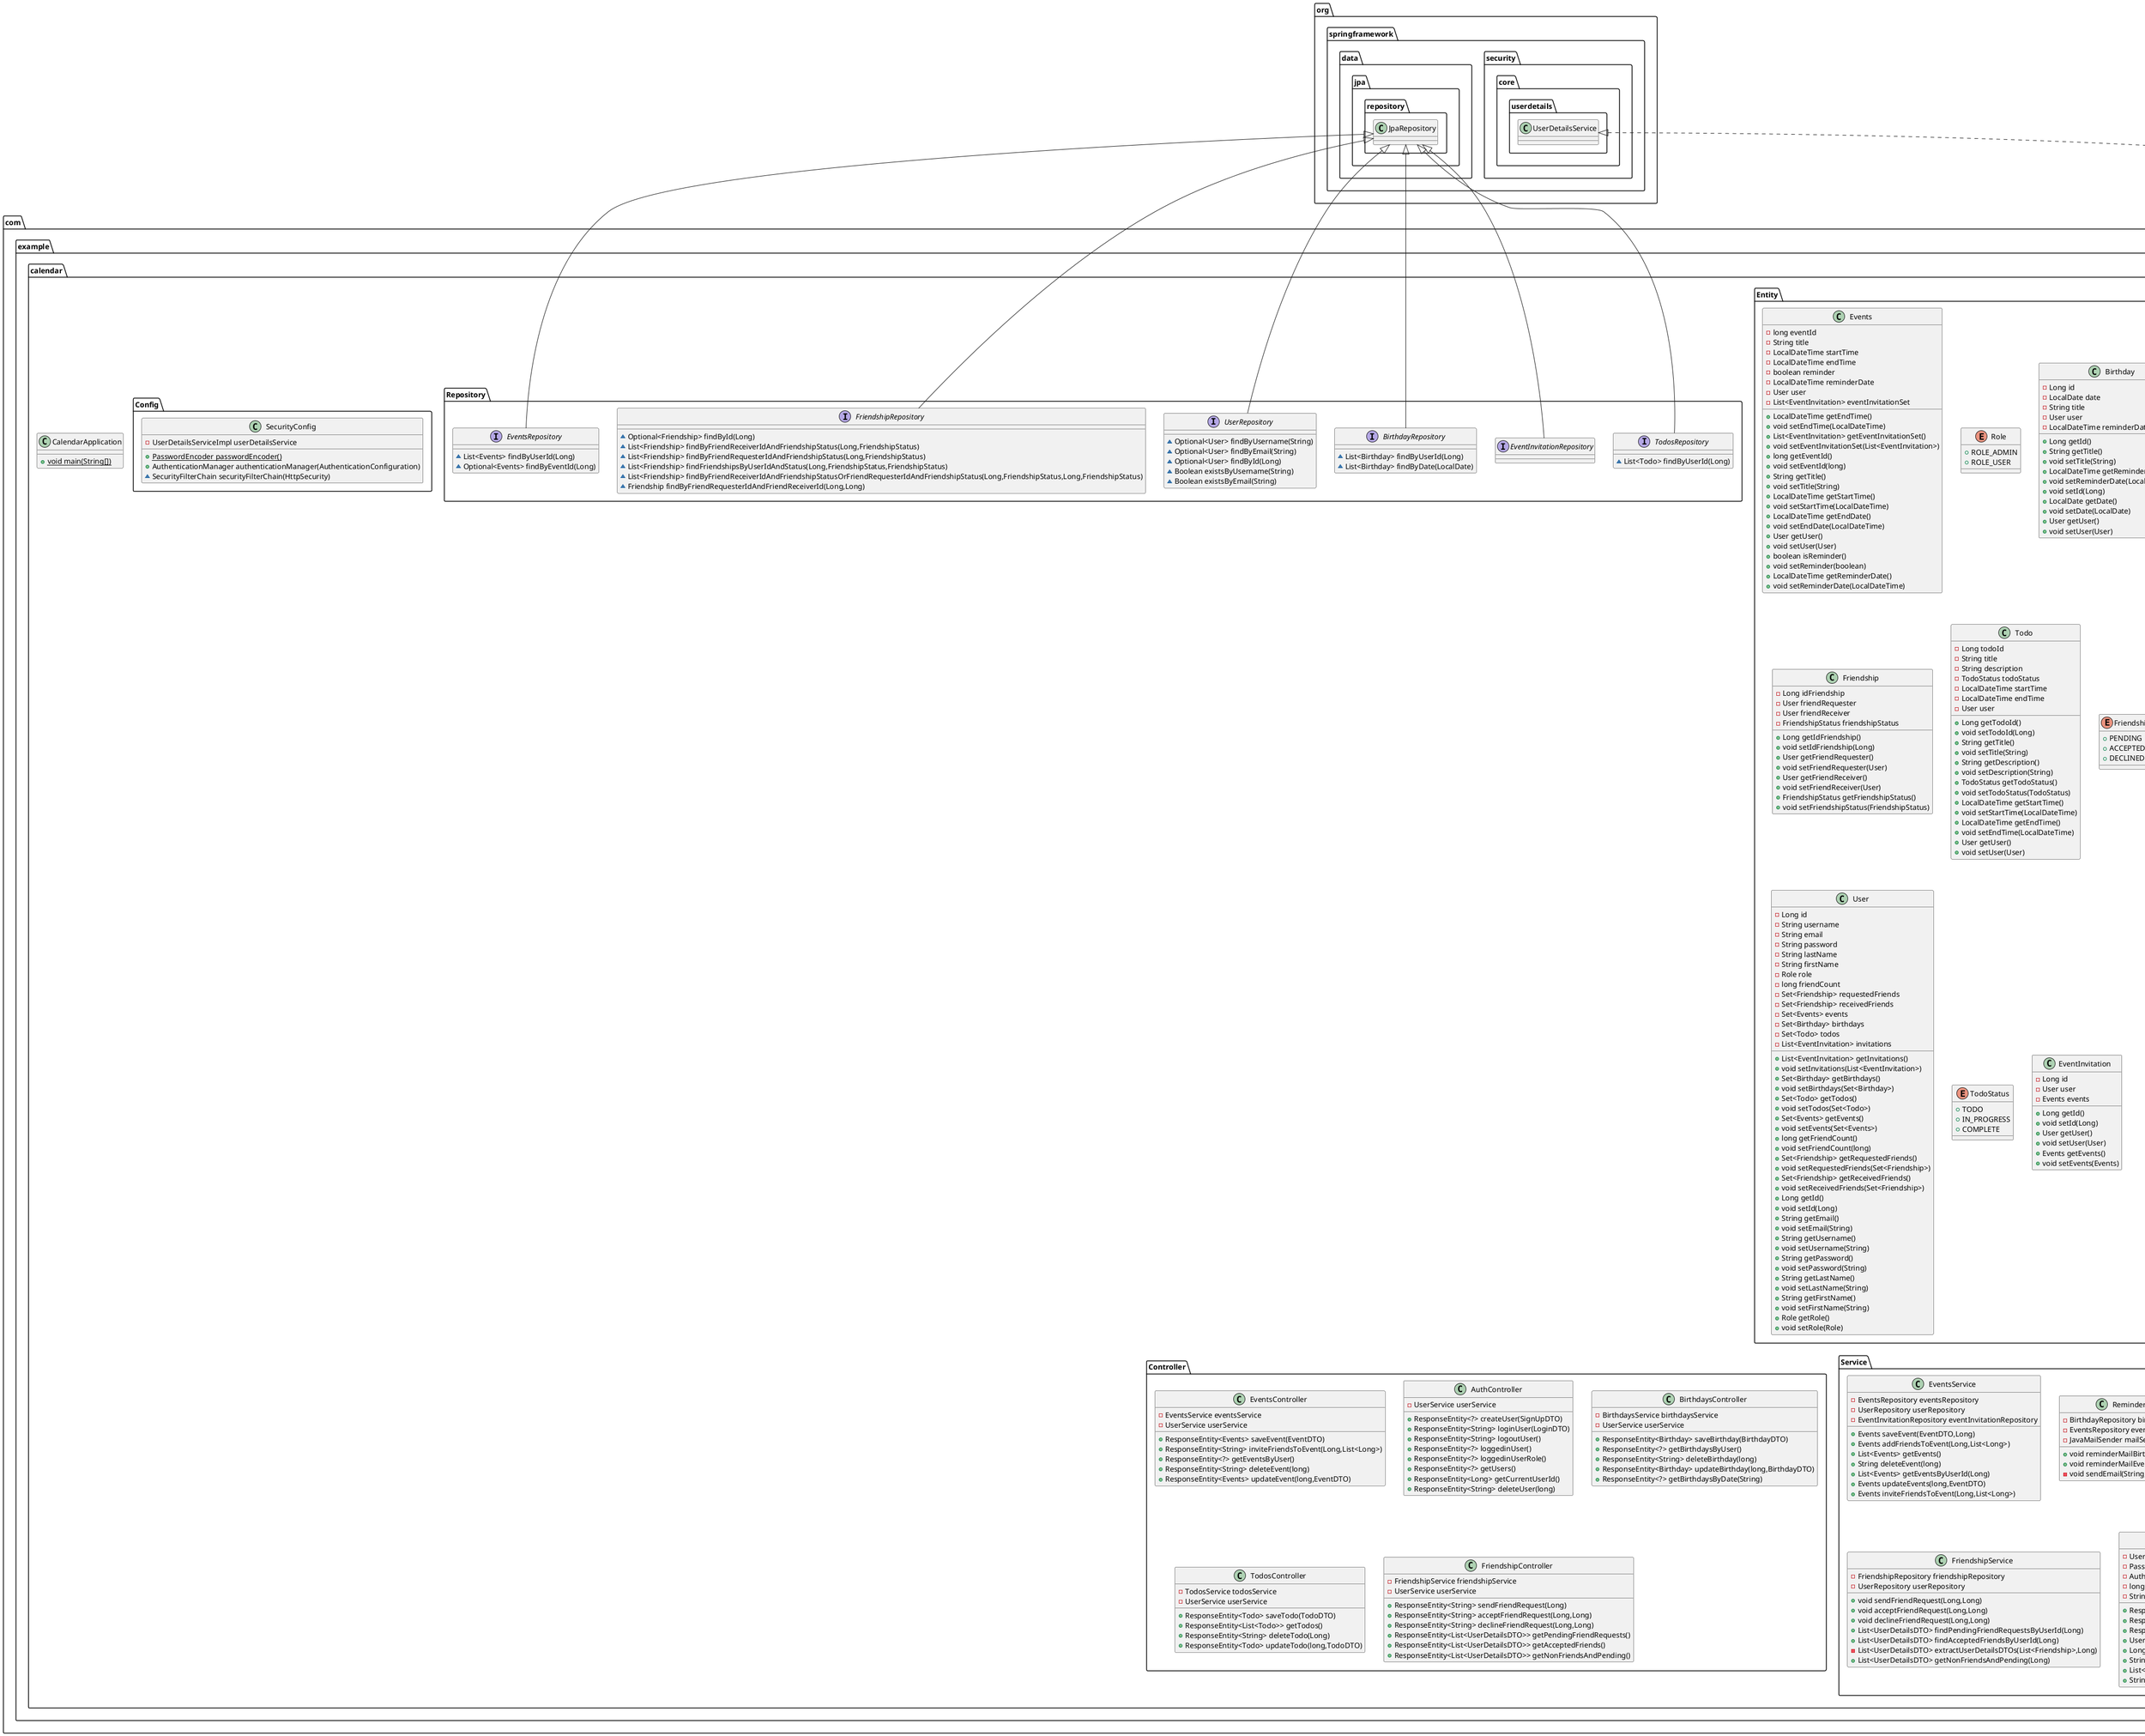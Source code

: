 @startuml
class com.example.calendar.DTO.TodoOutDto {
- String title
- String description
- String todoStatus
- String startTime
- String endTime
- long id
}

class com.example.calendar.Entity.Events {
- long eventId
- String title
- LocalDateTime startTime
- LocalDateTime endTime
- boolean reminder
- LocalDateTime reminderDate
- User user
- List<EventInvitation> eventInvitationSet
+ LocalDateTime getEndTime()
+ void setEndTime(LocalDateTime)
+ List<EventInvitation> getEventInvitationSet()
+ void setEventInvitationSet(List<EventInvitation>)
+ long getEventId()
+ void setEventId(long)
+ String getTitle()
+ void setTitle(String)
+ LocalDateTime getStartTime()
+ void setStartTime(LocalDateTime)
+ LocalDateTime getEndDate()
+ void setEndDate(LocalDateTime)
+ User getUser()
+ void setUser(User)
+ boolean isReminder()
+ void setReminder(boolean)
+ LocalDateTime getReminderDate()
+ void setReminderDate(LocalDateTime)
}


enum com.example.calendar.Entity.Role {
+  ROLE_ADMIN
+  ROLE_USER
}

interface com.example.calendar.Repository.TodosRepository {
~ List<Todo> findByUserId(Long)
}

interface com.example.calendar.Repository.EventInvitationRepository {
}
class com.example.calendar.DTO.EventDTO {
- String title
- String startTime
- String endTime
- boolean reminder
- String reminderDate
}

class com.example.calendar.Service.EventsService {
- EventsRepository eventsRepository
- UserRepository userRepository
- EventInvitationRepository eventInvitationRepository
+ Events saveEvent(EventDTO,Long)
+ Events addFriendsToEvent(Long,List<Long>)
+ List<Events> getEvents()
+ String deleteEvent(long)
+ List<Events> getEventsByUserId(Long)
+ Events updateEvents(long,EventDTO)
+ Events inviteFriendsToEvent(Long,List<Long>)
}


class com.example.calendar.Service.ReminderService {
- BirthdayRepository birthdayRepository
- EventsRepository eventsRepository
- JavaMailSender mailSender
+ void reminderMailBirthday()
+ void reminderMailEvent()
- void sendEmail(String,String,String)
}


class com.example.calendar.Controller.EventsController {
- EventsService eventsService
- UserService userService
+ ResponseEntity<Events> saveEvent(EventDTO)
+ ResponseEntity<String> inviteFriendsToEvent(Long,List<Long>)
+ ResponseEntity<?> getEventsByUser()
+ ResponseEntity<String> deleteEvent(long)
+ ResponseEntity<Events> updateEvent(long,EventDTO)
}


class com.example.calendar.Entity.Birthday {
- Long id
- LocalDate date
- String title
- User user
- LocalDateTime reminderDate
+ Long getId()
+ String getTitle()
+ void setTitle(String)
+ LocalDateTime getReminderDate()
+ void setReminderDate(LocalDateTime)
+ void setId(Long)
+ LocalDate getDate()
+ void setDate(LocalDate)
+ User getUser()
+ void setUser(User)
}


interface com.example.calendar.Repository.BirthdayRepository {
~ List<Birthday> findByUserId(Long)
~ List<Birthday> findByDate(LocalDate)
}

class com.example.calendar.DTO.LoginDTO {
- String username
- String password
}

class com.example.calendar.Entity.Friendship {
- Long idFriendship
- User friendRequester
- User friendReceiver
- FriendshipStatus friendshipStatus
+ Long getIdFriendship()
+ void setIdFriendship(Long)
+ User getFriendRequester()
+ void setFriendRequester(User)
+ User getFriendReceiver()
+ void setFriendReceiver(User)
+ FriendshipStatus getFriendshipStatus()
+ void setFriendshipStatus(FriendshipStatus)
}


class com.example.calendar.Controller.AuthController {
- UserService userService
+ ResponseEntity<?> createUser(SignUpDTO)
+ ResponseEntity<String> loginUser(LoginDTO)
+ ResponseEntity<String> logoutUser()
+ ResponseEntity<?> loggedinUser()
+ ResponseEntity<?> loggedinUserRole()
+ ResponseEntity<?> getUsers()
+ ResponseEntity<Long> getCurrentUserId()
+ ResponseEntity<String> deleteUser(long)
}


class com.example.calendar.Entity.Todo {
- Long todoId
- String title
- String description
- TodoStatus todoStatus
- LocalDateTime startTime
- LocalDateTime endTime
- User user
+ Long getTodoId()
+ void setTodoId(Long)
+ String getTitle()
+ void setTitle(String)
+ String getDescription()
+ void setDescription(String)
+ TodoStatus getTodoStatus()
+ void setTodoStatus(TodoStatus)
+ LocalDateTime getStartTime()
+ void setStartTime(LocalDateTime)
+ LocalDateTime getEndTime()
+ void setEndTime(LocalDateTime)
+ User getUser()
+ void setUser(User)
}


enum com.example.calendar.Entity.FriendshipStatus {
+  PENDING
+  ACCEPTED
+  DECLINED
}

class com.example.calendar.DTO.UserDetailsDTO {
- String username
- String email
- long friendCount
- String firstName
- String lastName
- long id
}

class com.example.calendar.CalendarApplication {
+ {static} void main(String[])
}

class com.example.calendar.Service.BirthdaysService {
- BirthdayRepository birthdayRepository
- UserRepository userRepository
+ Birthday saveBirthday(BirthdayDTO,Long)
+ List<Birthday> getBirthdays()
+ String deleteBirthday(long)
+ List<Birthday> getBirthdaysByUserId(Long)
+ List<Birthday> getBirthdaysByDate(LocalDate)
+ Birthday updateBirthday(long,BirthdayDTO)
}


class com.example.calendar.DTO.BirthdayOutDTO {
- String date
- String title
- long id
}

class com.example.calendar.Service.UserDetailsServiceImpl {
- UserRepository userRepository
+ UserDetails loadUserByUsername(String)
}


class com.example.calendar.Entity.User {
- Long id
- String username
- String email
- String password
- String lastName
- String firstName
- Role role
- long friendCount
- Set<Friendship> requestedFriends
- Set<Friendship> receivedFriends
- Set<Events> events
- Set<Birthday> birthdays
- Set<Todo> todos
- List<EventInvitation> invitations
+ List<EventInvitation> getInvitations()
+ void setInvitations(List<EventInvitation>)
+ Set<Birthday> getBirthdays()
+ void setBirthdays(Set<Birthday>)
+ Set<Todo> getTodos()
+ void setTodos(Set<Todo>)
+ Set<Events> getEvents()
+ void setEvents(Set<Events>)
+ long getFriendCount()
+ void setFriendCount(long)
+ Set<Friendship> getRequestedFriends()
+ void setRequestedFriends(Set<Friendship>)
+ Set<Friendship> getReceivedFriends()
+ void setReceivedFriends(Set<Friendship>)
+ Long getId()
+ void setId(Long)
+ String getEmail()
+ void setEmail(String)
+ String getUsername()
+ void setUsername(String)
+ String getPassword()
+ void setPassword(String)
+ String getLastName()
+ void setLastName(String)
+ String getFirstName()
+ void setFirstName(String)
+ Role getRole()
+ void setRole(Role)
}


class com.example.calendar.DTO.BirthdayDTO {
- String date
- String title
}

class com.example.calendar.Controller.BirthdaysController {
- BirthdaysService birthdaysService
- UserService userService
+ ResponseEntity<Birthday> saveBirthday(BirthdayDTO)
+ ResponseEntity<?> getBirthdaysByUser()
+ ResponseEntity<String> deleteBirthday(long)
+ ResponseEntity<Birthday> updateBirthday(long,BirthdayDTO)
+ ResponseEntity<?> getBirthdaysByDate(String)
}


class com.example.calendar.DTO.TodoDTO {
- String title
- String description
- String todoStatus
- String startTime
- String endTime
}

interface com.example.calendar.Repository.UserRepository {
~ Optional<User> findByUsername(String)
~ Optional<User> findByEmail(String)
~ Optional<User> findById(Long)
~ Boolean existsByUsername(String)
~ Boolean existsByEmail(String)
}

interface com.example.calendar.Repository.FriendshipRepository {
~ Optional<Friendship> findById(Long)
~ List<Friendship> findByFriendReceiverIdAndFriendshipStatus(Long,FriendshipStatus)
~ List<Friendship> findByFriendRequesterIdAndFriendshipStatus(Long,FriendshipStatus)
~ List<Friendship> findFriendshipsByUserIdAndStatus(Long,FriendshipStatus,FriendshipStatus)
~ List<Friendship> findByFriendReceiverIdAndFriendshipStatusOrFriendRequesterIdAndFriendshipStatus(Long,FriendshipStatus,Long,FriendshipStatus)
~ Friendship findByFriendRequesterIdAndFriendReceiverId(Long,Long)
}

class com.example.calendar.Controller.TodosController {
- TodosService todosService
- UserService userService
+ ResponseEntity<Todo> saveTodo(TodoDTO)
+ ResponseEntity<List<Todo>> getTodos()
+ ResponseEntity<String> deleteTodo(Long)
+ ResponseEntity<Todo> updateTodo(long,TodoDTO)
}


class com.example.calendar.Controller.FriendshipController {
- FriendshipService friendshipService
- UserService userService
+ ResponseEntity<String> sendFriendRequest(Long)
+ ResponseEntity<String> acceptFriendRequest(Long,Long)
+ ResponseEntity<String> declineFriendRequest(Long,Long)
+ ResponseEntity<List<UserDetailsDTO>> getPendingFriendRequests()
+ ResponseEntity<List<UserDetailsDTO>> getAcceptedFriends()
+ ResponseEntity<List<UserDetailsDTO>> getNonFriendsAndPending()
}


enum com.example.calendar.Entity.TodoStatus {
+  TODO
+  IN_PROGRESS
+  COMPLETE
}

class com.example.calendar.Service.FriendshipService {
- FriendshipRepository friendshipRepository
- UserRepository userRepository
+ void sendFriendRequest(Long,Long)
+ void acceptFriendRequest(Long,Long)
+ void declineFriendRequest(Long,Long)
+ List<UserDetailsDTO> findPendingFriendRequestsByUserId(Long)
+ List<UserDetailsDTO> findAcceptedFriendsByUserId(Long)
- List<UserDetailsDTO> extractUserDetailsDTOs(List<Friendship>,Long)
+ List<UserDetailsDTO> getNonFriendsAndPending(Long)
}


class com.example.calendar.Service.UserService {
- UserRepository userRepository
- PasswordEncoder passwordEncoder
- AuthenticationManager authenticationManager
- long currentId
- String currentRole
+ ResponseEntity<?> createUser(SignUpDTO)
+ ResponseEntity<String> authenticate(String,String)
+ ResponseEntity<String> logout()
+ User findUserByUsername(String)
+ Long findLoggedInUserId()
+ String findLoggedInUserRole()
+ List<User> getUsers()
+ String deleteUser(long)
}


class com.example.calendar.Service.TodosService {
- TodosRepository todosRepository
- UserRepository userRepository
+ Todo saveTodo(TodoDTO,Long)
+ List<Todo> getTodos()
+ List<Todo> getTodosByUserId(Long)
+ String deleteTodo(Long)
+ Todo updateTodo(long,TodoDTO)
}


class com.example.calendar.Config.SecurityConfig {
- UserDetailsServiceImpl userDetailsService
+ {static} PasswordEncoder passwordEncoder()
+ AuthenticationManager authenticationManager(AuthenticationConfiguration)
~ SecurityFilterChain securityFilterChain(HttpSecurity)
}


interface com.example.calendar.Repository.EventsRepository {
~ List<Events> findByUserId(Long)
~ Optional<Events> findByEventId(Long)
}

class com.example.calendar.DTO.FriendDTO {
- Long id
- String username
}

class com.example.calendar.DTO.SignUpDTO {
- String username
- String email
- String password
- String lastName
- String firstName
- String role
}

class com.example.calendar.DTO.EventOutDTO {
- String title
- String startTime
- String endTime
- boolean reminder
- String reminderDate
- long id
}

class com.example.calendar.Entity.EventInvitation {
- Long id
- User user
- Events events
+ Long getId()
+ void setId(Long)
+ User getUser()
+ void setUser(User)
+ Events getEvents()
+ void setEvents(Events)
}




org.springframework.data.jpa.repository.JpaRepository <|-- com.example.calendar.Repository.TodosRepository
org.springframework.data.jpa.repository.JpaRepository <|-- com.example.calendar.Repository.EventInvitationRepository
org.springframework.data.jpa.repository.JpaRepository <|-- com.example.calendar.Repository.BirthdayRepository
org.springframework.security.core.userdetails.UserDetailsService <|.. com.example.calendar.Service.UserDetailsServiceImpl
org.springframework.data.jpa.repository.JpaRepository <|-- com.example.calendar.Repository.UserRepository
org.springframework.data.jpa.repository.JpaRepository <|-- com.example.calendar.Repository.FriendshipRepository
org.springframework.data.jpa.repository.JpaRepository <|-- com.example.calendar.Repository.EventsRepository
@enduml